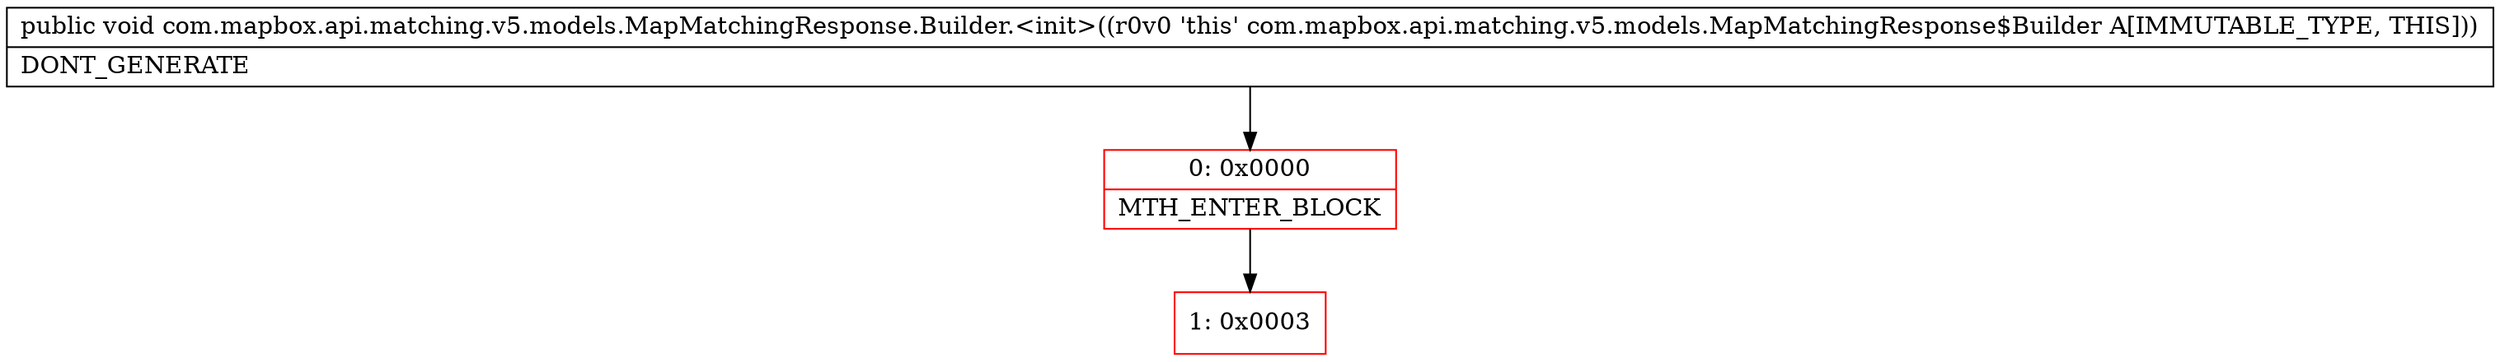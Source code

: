 digraph "CFG forcom.mapbox.api.matching.v5.models.MapMatchingResponse.Builder.\<init\>()V" {
subgraph cluster_Region_1365306886 {
label = "R(0)";
node [shape=record,color=blue];
}
Node_0 [shape=record,color=red,label="{0\:\ 0x0000|MTH_ENTER_BLOCK\l}"];
Node_1 [shape=record,color=red,label="{1\:\ 0x0003}"];
MethodNode[shape=record,label="{public void com.mapbox.api.matching.v5.models.MapMatchingResponse.Builder.\<init\>((r0v0 'this' com.mapbox.api.matching.v5.models.MapMatchingResponse$Builder A[IMMUTABLE_TYPE, THIS]))  | DONT_GENERATE\l}"];
MethodNode -> Node_0;
Node_0 -> Node_1;
}

